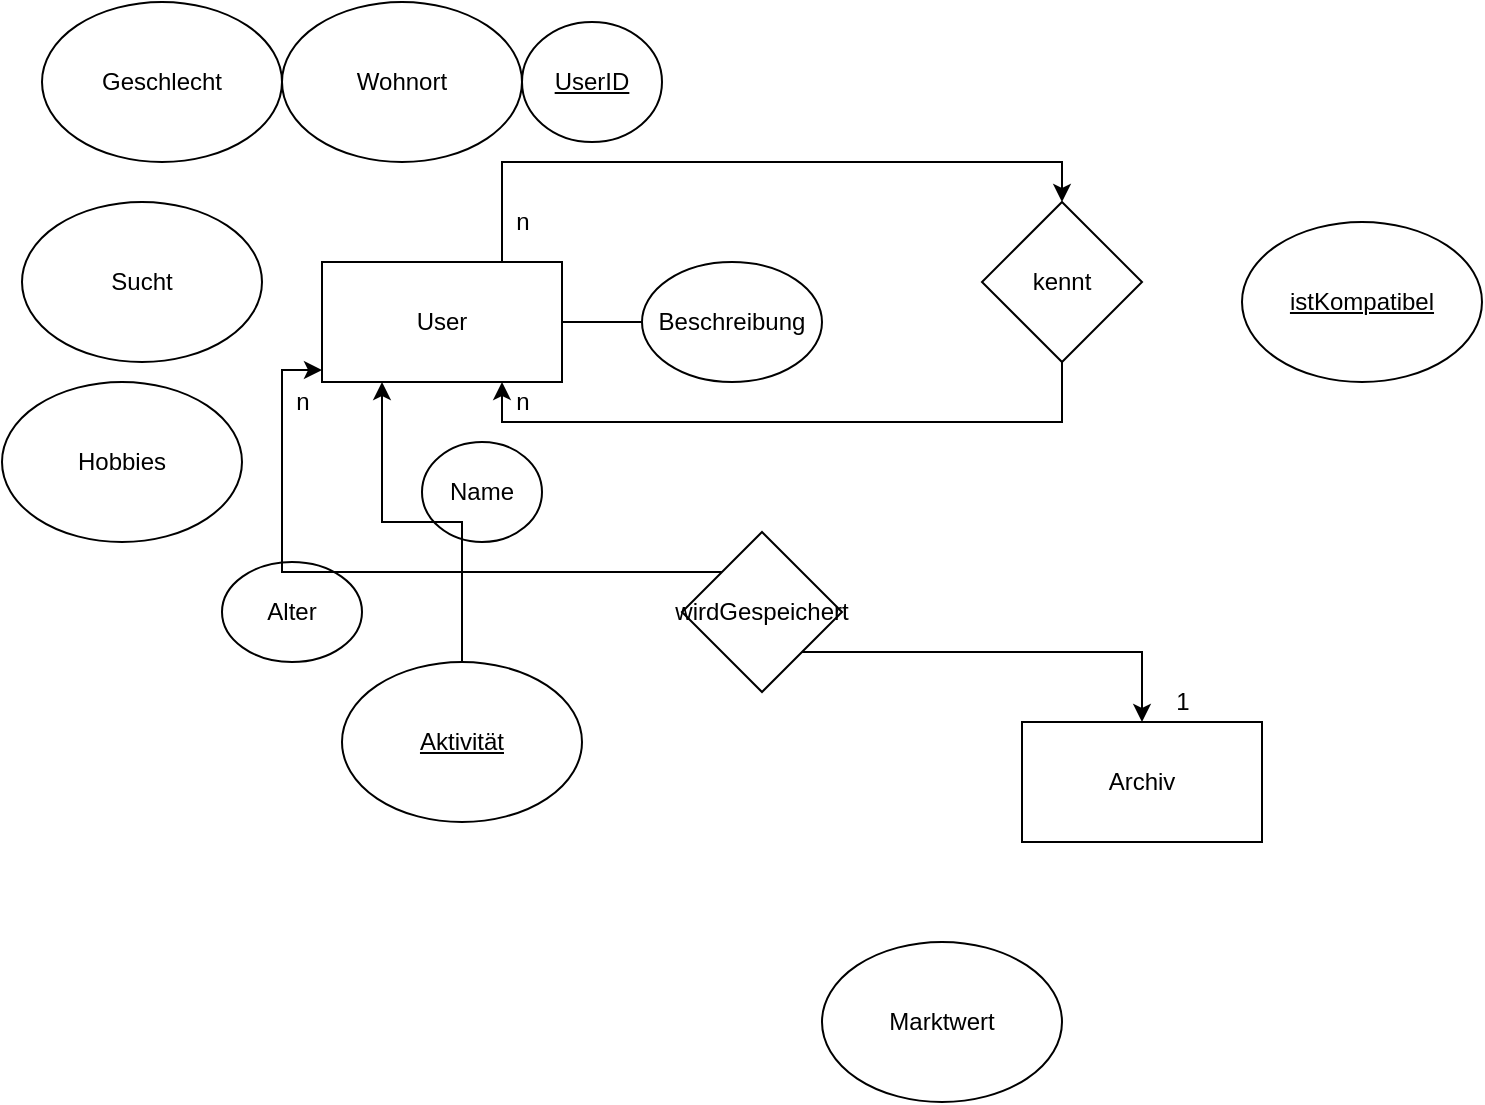 <mxfile>
    <diagram id="R2lEEEUBdFMjLlhIrx00" name="Page-1">
        <mxGraphModel dx="1721" dy="682" grid="1" gridSize="10" guides="1" tooltips="1" connect="1" arrows="1" fold="1" page="1" pageScale="1" pageWidth="850" pageHeight="1100" math="0" shadow="0" extFonts="Permanent Marker^https://fonts.googleapis.com/css?family=Permanent+Marker">
            <root>
                <mxCell id="0"/>
                <mxCell id="1" parent="0"/>
                <mxCell id="WxUuIMXV8Rg6rb-CyEsn-12" style="edgeStyle=orthogonalEdgeStyle;rounded=0;orthogonalLoop=1;jettySize=auto;html=1;exitX=0.75;exitY=0;exitDx=0;exitDy=0;entryX=0.5;entryY=0;entryDx=0;entryDy=0;" parent="1" source="WxUuIMXV8Rg6rb-CyEsn-2" target="WxUuIMXV8Rg6rb-CyEsn-11" edge="1">
                    <mxGeometry relative="1" as="geometry"/>
                </mxCell>
                <mxCell id="WxUuIMXV8Rg6rb-CyEsn-2" value="User" style="rounded=0;whiteSpace=wrap;html=1;" parent="1" vertex="1">
                    <mxGeometry x="110" y="230" width="120" height="60" as="geometry"/>
                </mxCell>
                <mxCell id="WxUuIMXV8Rg6rb-CyEsn-4" value="" style="endArrow=none;html=1;rounded=0;exitX=1;exitY=0.5;exitDx=0;exitDy=0;" parent="1" source="WxUuIMXV8Rg6rb-CyEsn-2" target="WxUuIMXV8Rg6rb-CyEsn-5" edge="1">
                    <mxGeometry width="50" height="50" relative="1" as="geometry">
                        <mxPoint x="400" y="300" as="sourcePoint"/>
                        <mxPoint x="300" y="260" as="targetPoint"/>
                    </mxGeometry>
                </mxCell>
                <mxCell id="WxUuIMXV8Rg6rb-CyEsn-5" value="Beschreibung" style="ellipse;whiteSpace=wrap;html=1;" parent="1" vertex="1">
                    <mxGeometry x="270" y="230" width="90" height="60" as="geometry"/>
                </mxCell>
                <mxCell id="WxUuIMXV8Rg6rb-CyEsn-6" value="Name" style="ellipse;whiteSpace=wrap;html=1;" parent="1" vertex="1">
                    <mxGeometry x="160" y="320" width="60" height="50" as="geometry"/>
                </mxCell>
                <mxCell id="WxUuIMXV8Rg6rb-CyEsn-7" value="&lt;u&gt;UserID&lt;/u&gt;" style="ellipse;whiteSpace=wrap;html=1;" parent="1" vertex="1">
                    <mxGeometry x="210" y="110" width="70" height="60" as="geometry"/>
                </mxCell>
                <mxCell id="WxUuIMXV8Rg6rb-CyEsn-8" value="Wohnort" style="ellipse;whiteSpace=wrap;html=1;" parent="1" vertex="1">
                    <mxGeometry x="90" y="100" width="120" height="80" as="geometry"/>
                </mxCell>
                <mxCell id="WxUuIMXV8Rg6rb-CyEsn-9" value="Alter" style="ellipse;whiteSpace=wrap;html=1;" parent="1" vertex="1">
                    <mxGeometry x="60" y="380" width="70" height="50" as="geometry"/>
                </mxCell>
                <mxCell id="WxUuIMXV8Rg6rb-CyEsn-10" value="Hobbies" style="ellipse;whiteSpace=wrap;html=1;" parent="1" vertex="1">
                    <mxGeometry x="-50" y="290" width="120" height="80" as="geometry"/>
                </mxCell>
                <mxCell id="WxUuIMXV8Rg6rb-CyEsn-13" style="edgeStyle=orthogonalEdgeStyle;rounded=0;orthogonalLoop=1;jettySize=auto;html=1;exitX=0.5;exitY=1;exitDx=0;exitDy=0;entryX=0.75;entryY=1;entryDx=0;entryDy=0;" parent="1" source="WxUuIMXV8Rg6rb-CyEsn-11" target="WxUuIMXV8Rg6rb-CyEsn-2" edge="1">
                    <mxGeometry relative="1" as="geometry"/>
                </mxCell>
                <mxCell id="WxUuIMXV8Rg6rb-CyEsn-11" value="kennt" style="rhombus;whiteSpace=wrap;html=1;" parent="1" vertex="1">
                    <mxGeometry x="440" y="200" width="80" height="80" as="geometry"/>
                </mxCell>
                <mxCell id="WxUuIMXV8Rg6rb-CyEsn-14" value="n" style="text;html=1;align=center;verticalAlign=middle;resizable=0;points=[];autosize=1;strokeColor=none;fillColor=none;" parent="1" vertex="1">
                    <mxGeometry x="200" y="200" width="20" height="20" as="geometry"/>
                </mxCell>
                <mxCell id="WxUuIMXV8Rg6rb-CyEsn-15" value="n" style="text;html=1;align=center;verticalAlign=middle;resizable=0;points=[];autosize=1;strokeColor=none;fillColor=none;" parent="1" vertex="1">
                    <mxGeometry x="200" y="290" width="20" height="20" as="geometry"/>
                </mxCell>
                <mxCell id="WxUuIMXV8Rg6rb-CyEsn-30" style="edgeStyle=orthogonalEdgeStyle;rounded=0;orthogonalLoop=1;jettySize=auto;html=1;exitX=0.5;exitY=0;exitDx=0;exitDy=0;entryX=0.25;entryY=1;entryDx=0;entryDy=0;" parent="1" source="WxUuIMXV8Rg6rb-CyEsn-21" target="WxUuIMXV8Rg6rb-CyEsn-2" edge="1">
                    <mxGeometry relative="1" as="geometry"/>
                </mxCell>
                <mxCell id="WxUuIMXV8Rg6rb-CyEsn-21" value="&lt;u&gt;Aktivität&lt;/u&gt;" style="ellipse;whiteSpace=wrap;html=1;" parent="1" vertex="1">
                    <mxGeometry x="120" y="430" width="120" height="80" as="geometry"/>
                </mxCell>
                <mxCell id="WxUuIMXV8Rg6rb-CyEsn-25" value="&lt;u&gt;istKompatibel&lt;/u&gt;" style="ellipse;whiteSpace=wrap;html=1;" parent="1" vertex="1">
                    <mxGeometry x="570" y="210" width="120" height="80" as="geometry"/>
                </mxCell>
                <mxCell id="WxUuIMXV8Rg6rb-CyEsn-26" value="Geschlecht" style="ellipse;whiteSpace=wrap;html=1;" parent="1" vertex="1">
                    <mxGeometry x="-30" y="100" width="120" height="80" as="geometry"/>
                </mxCell>
                <mxCell id="WxUuIMXV8Rg6rb-CyEsn-27" value="Sucht" style="ellipse;whiteSpace=wrap;html=1;" parent="1" vertex="1">
                    <mxGeometry x="-40" y="200" width="120" height="80" as="geometry"/>
                </mxCell>
                <mxCell id="WxUuIMXV8Rg6rb-CyEsn-32" value="Archiv" style="rounded=0;whiteSpace=wrap;html=1;" parent="1" vertex="1">
                    <mxGeometry x="460" y="460" width="120" height="60" as="geometry"/>
                </mxCell>
                <mxCell id="WxUuIMXV8Rg6rb-CyEsn-35" style="edgeStyle=orthogonalEdgeStyle;rounded=0;orthogonalLoop=1;jettySize=auto;html=1;exitX=1;exitY=1;exitDx=0;exitDy=0;entryX=0.5;entryY=0;entryDx=0;entryDy=0;" parent="1" source="WxUuIMXV8Rg6rb-CyEsn-34" target="WxUuIMXV8Rg6rb-CyEsn-32" edge="1">
                    <mxGeometry relative="1" as="geometry"/>
                </mxCell>
                <mxCell id="WxUuIMXV8Rg6rb-CyEsn-36" style="edgeStyle=orthogonalEdgeStyle;rounded=0;orthogonalLoop=1;jettySize=auto;html=1;exitX=0;exitY=0;exitDx=0;exitDy=0;entryX=0;entryY=0.9;entryDx=0;entryDy=0;entryPerimeter=0;" parent="1" source="WxUuIMXV8Rg6rb-CyEsn-34" target="WxUuIMXV8Rg6rb-CyEsn-2" edge="1">
                    <mxGeometry relative="1" as="geometry"/>
                </mxCell>
                <mxCell id="WxUuIMXV8Rg6rb-CyEsn-34" value="wirdGespeichert" style="rhombus;whiteSpace=wrap;html=1;" parent="1" vertex="1">
                    <mxGeometry x="290" y="365" width="80" height="80" as="geometry"/>
                </mxCell>
                <mxCell id="WxUuIMXV8Rg6rb-CyEsn-37" value="1" style="text;html=1;align=center;verticalAlign=middle;resizable=0;points=[];autosize=1;strokeColor=none;fillColor=none;" parent="1" vertex="1">
                    <mxGeometry x="530" y="440" width="20" height="20" as="geometry"/>
                </mxCell>
                <mxCell id="WxUuIMXV8Rg6rb-CyEsn-38" value="n" style="text;html=1;align=center;verticalAlign=middle;resizable=0;points=[];autosize=1;strokeColor=none;fillColor=none;" parent="1" vertex="1">
                    <mxGeometry x="90" y="290" width="20" height="20" as="geometry"/>
                </mxCell>
                <mxCell id="WxUuIMXV8Rg6rb-CyEsn-39" value="Marktwert" style="ellipse;whiteSpace=wrap;html=1;" parent="1" vertex="1">
                    <mxGeometry x="360" y="570" width="120" height="80" as="geometry"/>
                </mxCell>
            </root>
        </mxGraphModel>
    </diagram>
</mxfile>